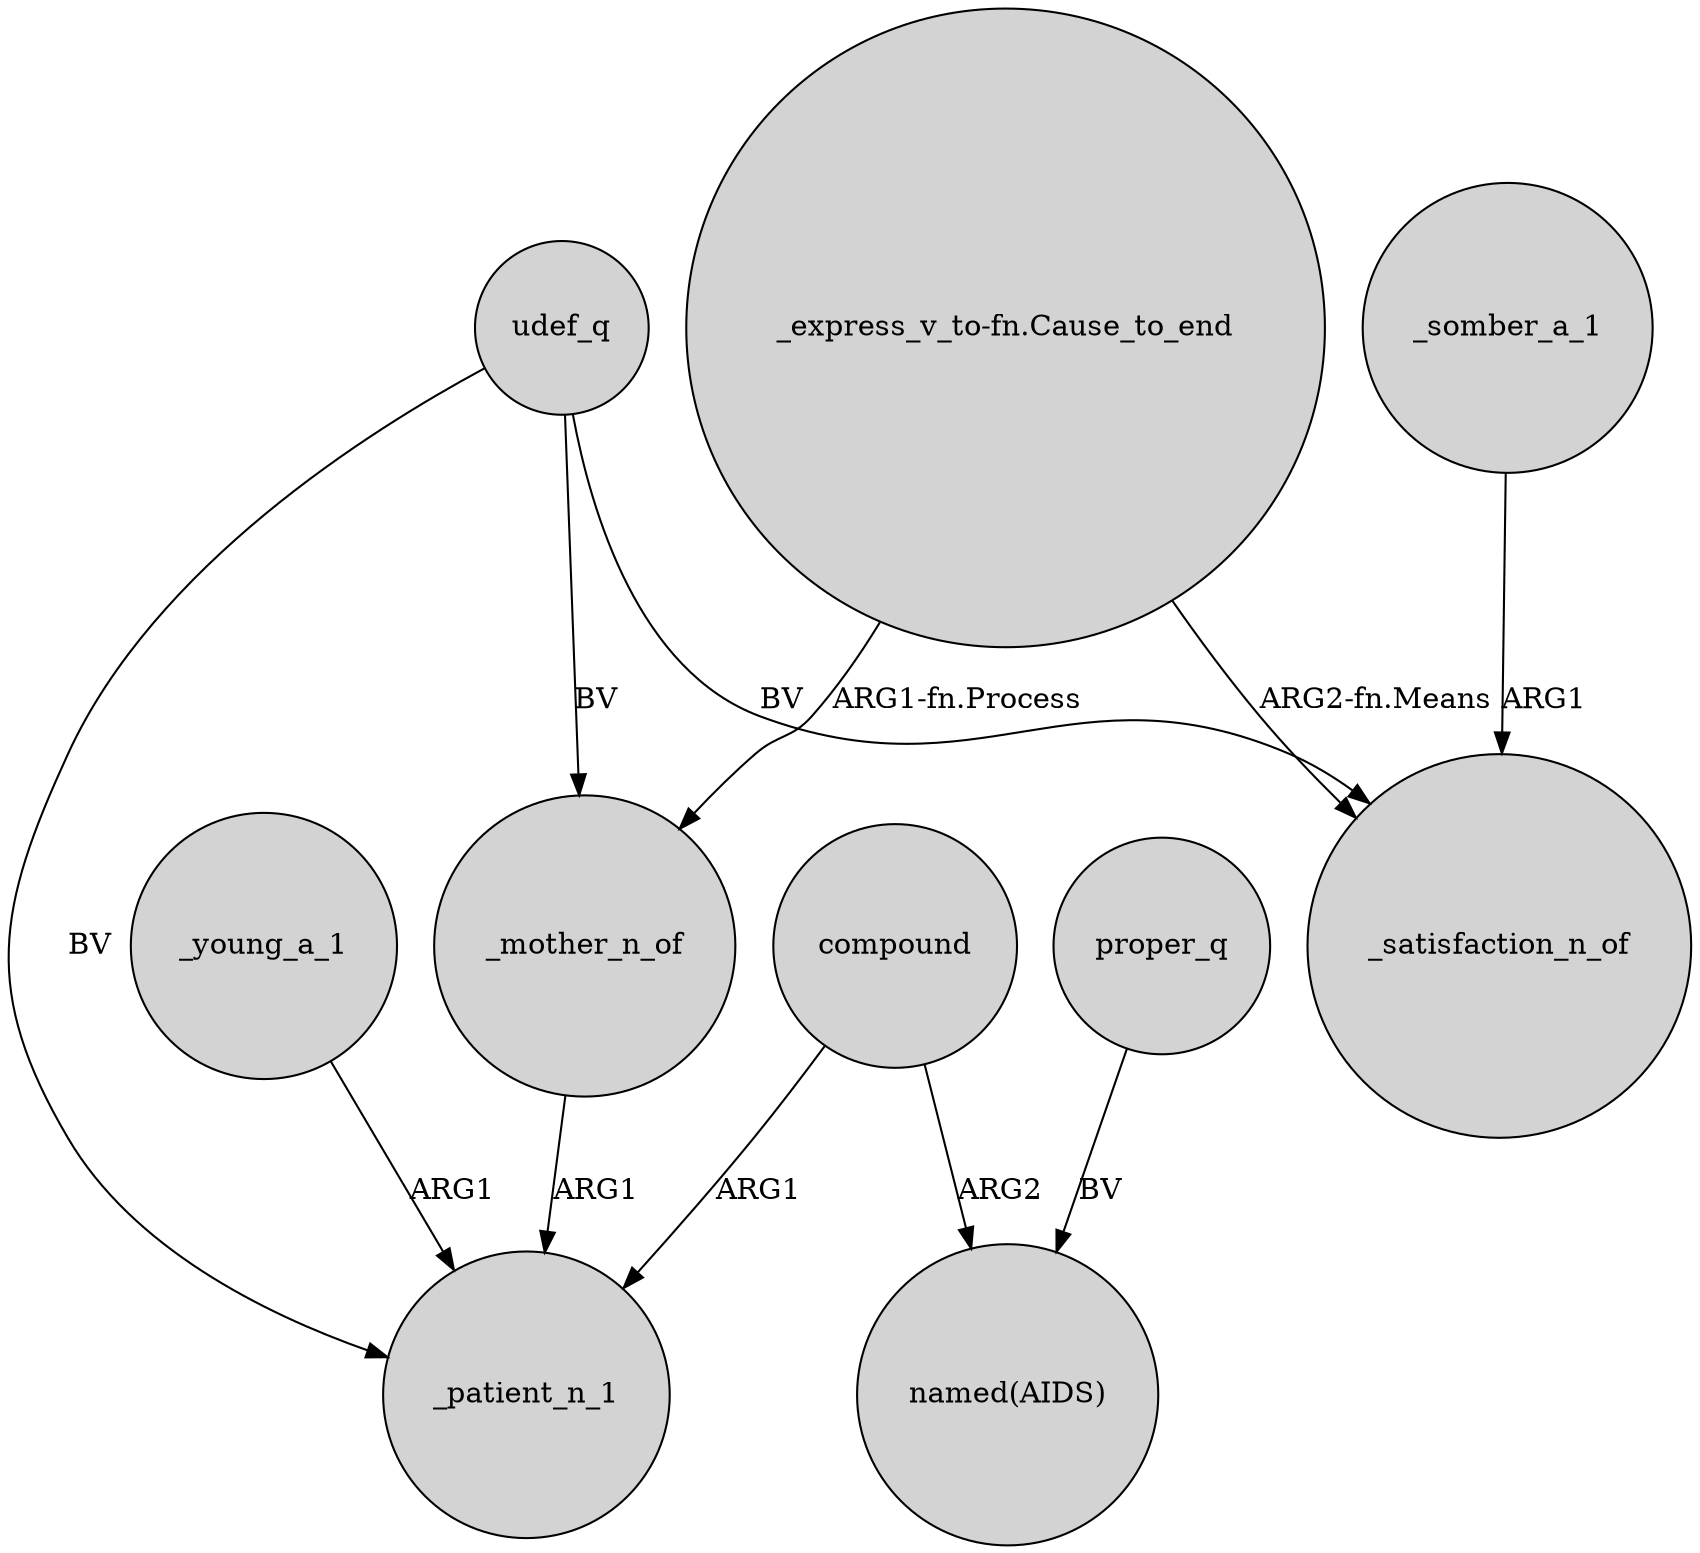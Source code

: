 digraph {
	node [shape=circle style=filled]
	udef_q -> _patient_n_1 [label=BV]
	compound -> "named(AIDS)" [label=ARG2]
	"_express_v_to-fn.Cause_to_end" -> _satisfaction_n_of [label="ARG2-fn.Means"]
	proper_q -> "named(AIDS)" [label=BV]
	udef_q -> _mother_n_of [label=BV]
	_mother_n_of -> _patient_n_1 [label=ARG1]
	compound -> _patient_n_1 [label=ARG1]
	udef_q -> _satisfaction_n_of [label=BV]
	_somber_a_1 -> _satisfaction_n_of [label=ARG1]
	_young_a_1 -> _patient_n_1 [label=ARG1]
	"_express_v_to-fn.Cause_to_end" -> _mother_n_of [label="ARG1-fn.Process"]
}
